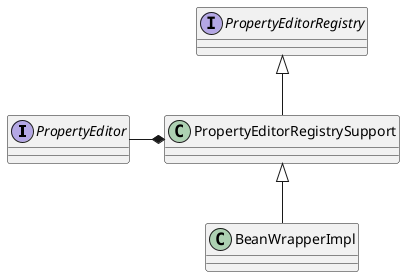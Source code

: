 @startuml
interface PropertyEditor
interface PropertyEditorRegistry
PropertyEditor -* PropertyEditorRegistrySupport
PropertyEditorRegistry <|--PropertyEditorRegistrySupport
PropertyEditorRegistrySupport <|-- BeanWrapperImpl
@enduml